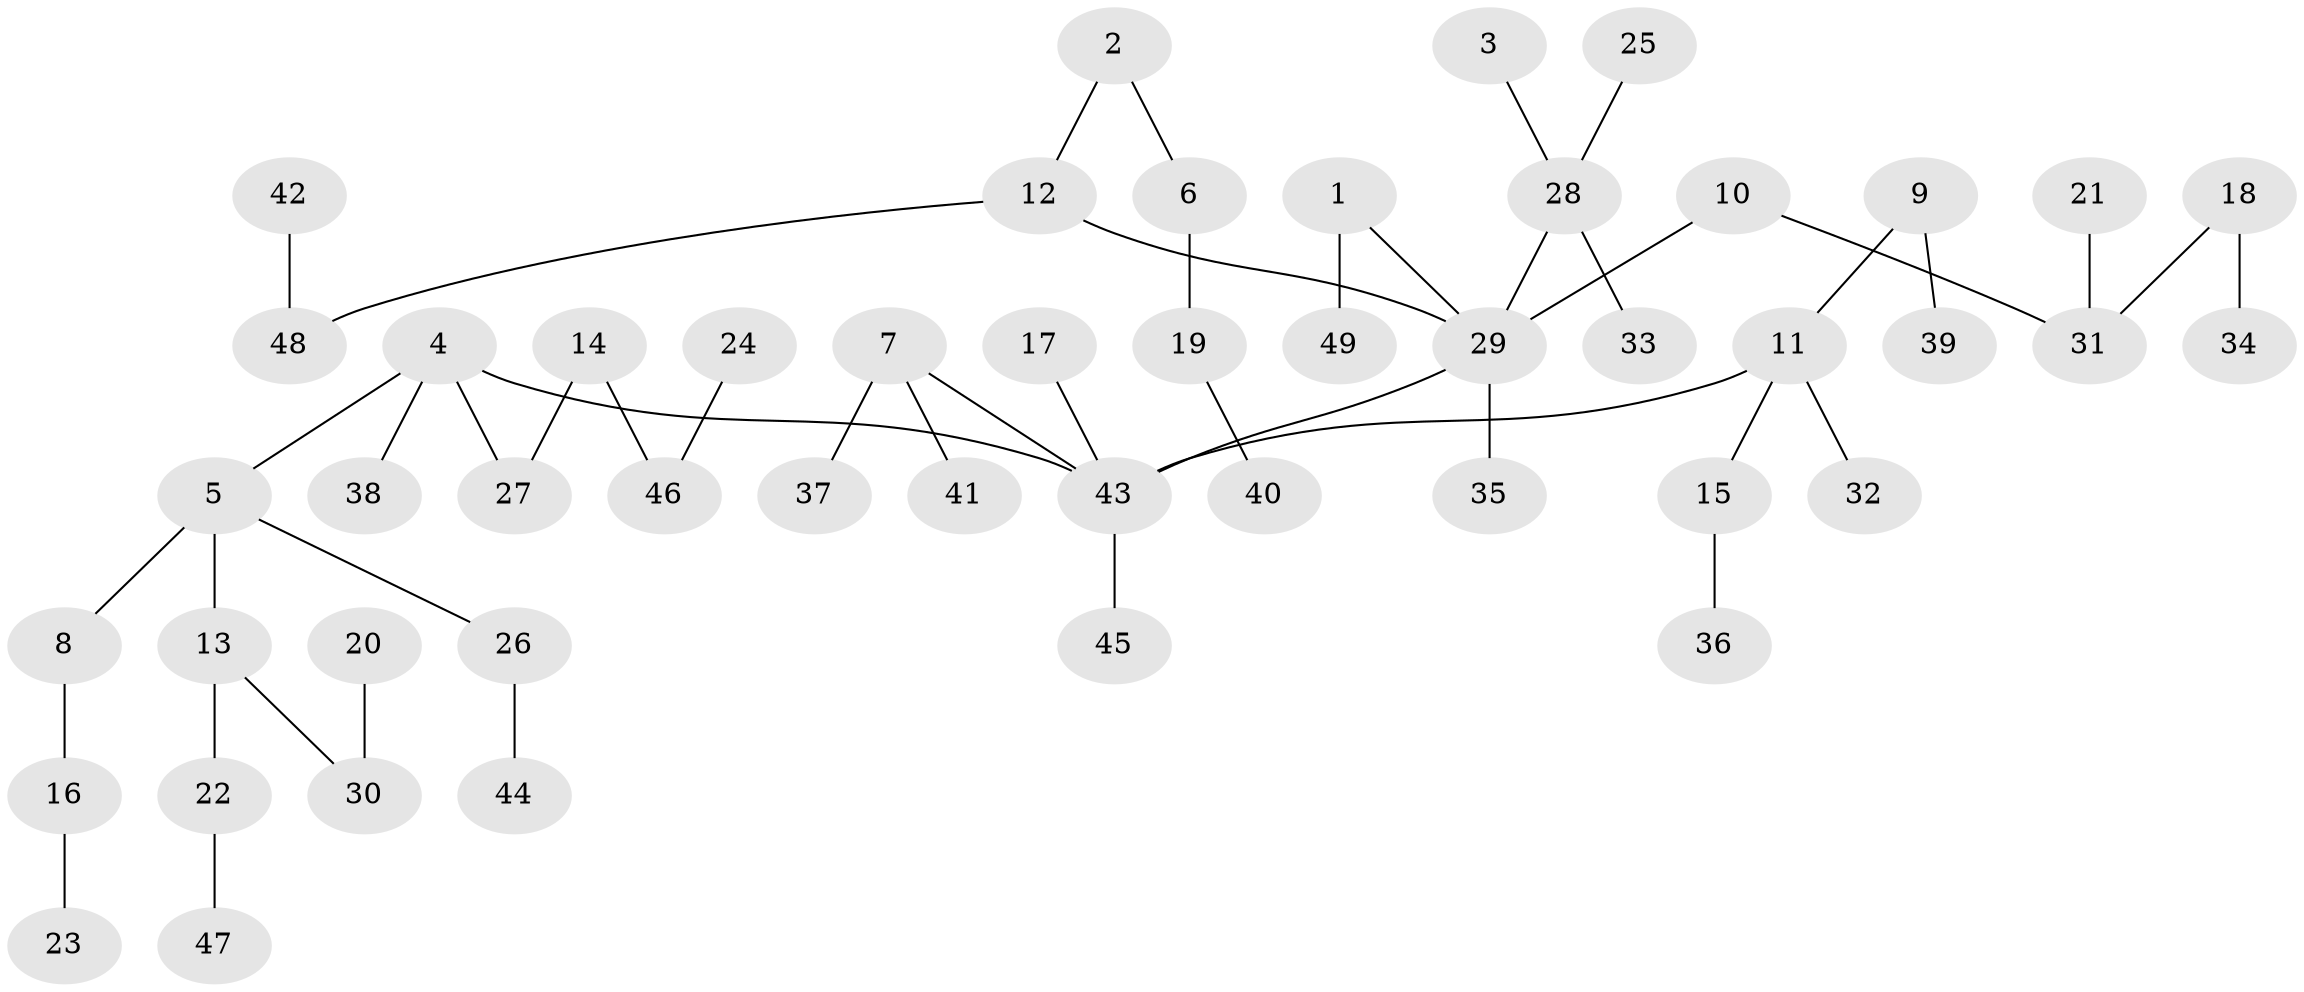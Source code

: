 // original degree distribution, {6: 0.0125, 7: 0.0125, 2: 0.35, 5: 0.025, 4: 0.0625, 3: 0.1, 1: 0.4375}
// Generated by graph-tools (version 1.1) at 2025/37/03/04/25 23:37:16]
// undirected, 49 vertices, 48 edges
graph export_dot {
  node [color=gray90,style=filled];
  1;
  2;
  3;
  4;
  5;
  6;
  7;
  8;
  9;
  10;
  11;
  12;
  13;
  14;
  15;
  16;
  17;
  18;
  19;
  20;
  21;
  22;
  23;
  24;
  25;
  26;
  27;
  28;
  29;
  30;
  31;
  32;
  33;
  34;
  35;
  36;
  37;
  38;
  39;
  40;
  41;
  42;
  43;
  44;
  45;
  46;
  47;
  48;
  49;
  1 -- 29 [weight=1.0];
  1 -- 49 [weight=1.0];
  2 -- 6 [weight=1.0];
  2 -- 12 [weight=1.0];
  3 -- 28 [weight=1.0];
  4 -- 5 [weight=1.0];
  4 -- 27 [weight=1.0];
  4 -- 38 [weight=1.0];
  4 -- 43 [weight=1.0];
  5 -- 8 [weight=1.0];
  5 -- 13 [weight=1.0];
  5 -- 26 [weight=1.0];
  6 -- 19 [weight=1.0];
  7 -- 37 [weight=1.0];
  7 -- 41 [weight=1.0];
  7 -- 43 [weight=1.0];
  8 -- 16 [weight=1.0];
  9 -- 11 [weight=1.0];
  9 -- 39 [weight=1.0];
  10 -- 29 [weight=1.0];
  10 -- 31 [weight=1.0];
  11 -- 15 [weight=1.0];
  11 -- 32 [weight=1.0];
  11 -- 43 [weight=1.0];
  12 -- 29 [weight=1.0];
  12 -- 48 [weight=1.0];
  13 -- 22 [weight=1.0];
  13 -- 30 [weight=1.0];
  14 -- 27 [weight=1.0];
  14 -- 46 [weight=1.0];
  15 -- 36 [weight=1.0];
  16 -- 23 [weight=1.0];
  17 -- 43 [weight=1.0];
  18 -- 31 [weight=1.0];
  18 -- 34 [weight=1.0];
  19 -- 40 [weight=1.0];
  20 -- 30 [weight=1.0];
  21 -- 31 [weight=1.0];
  22 -- 47 [weight=1.0];
  24 -- 46 [weight=1.0];
  25 -- 28 [weight=1.0];
  26 -- 44 [weight=1.0];
  28 -- 29 [weight=1.0];
  28 -- 33 [weight=1.0];
  29 -- 35 [weight=1.0];
  29 -- 43 [weight=1.0];
  42 -- 48 [weight=1.0];
  43 -- 45 [weight=1.0];
}
